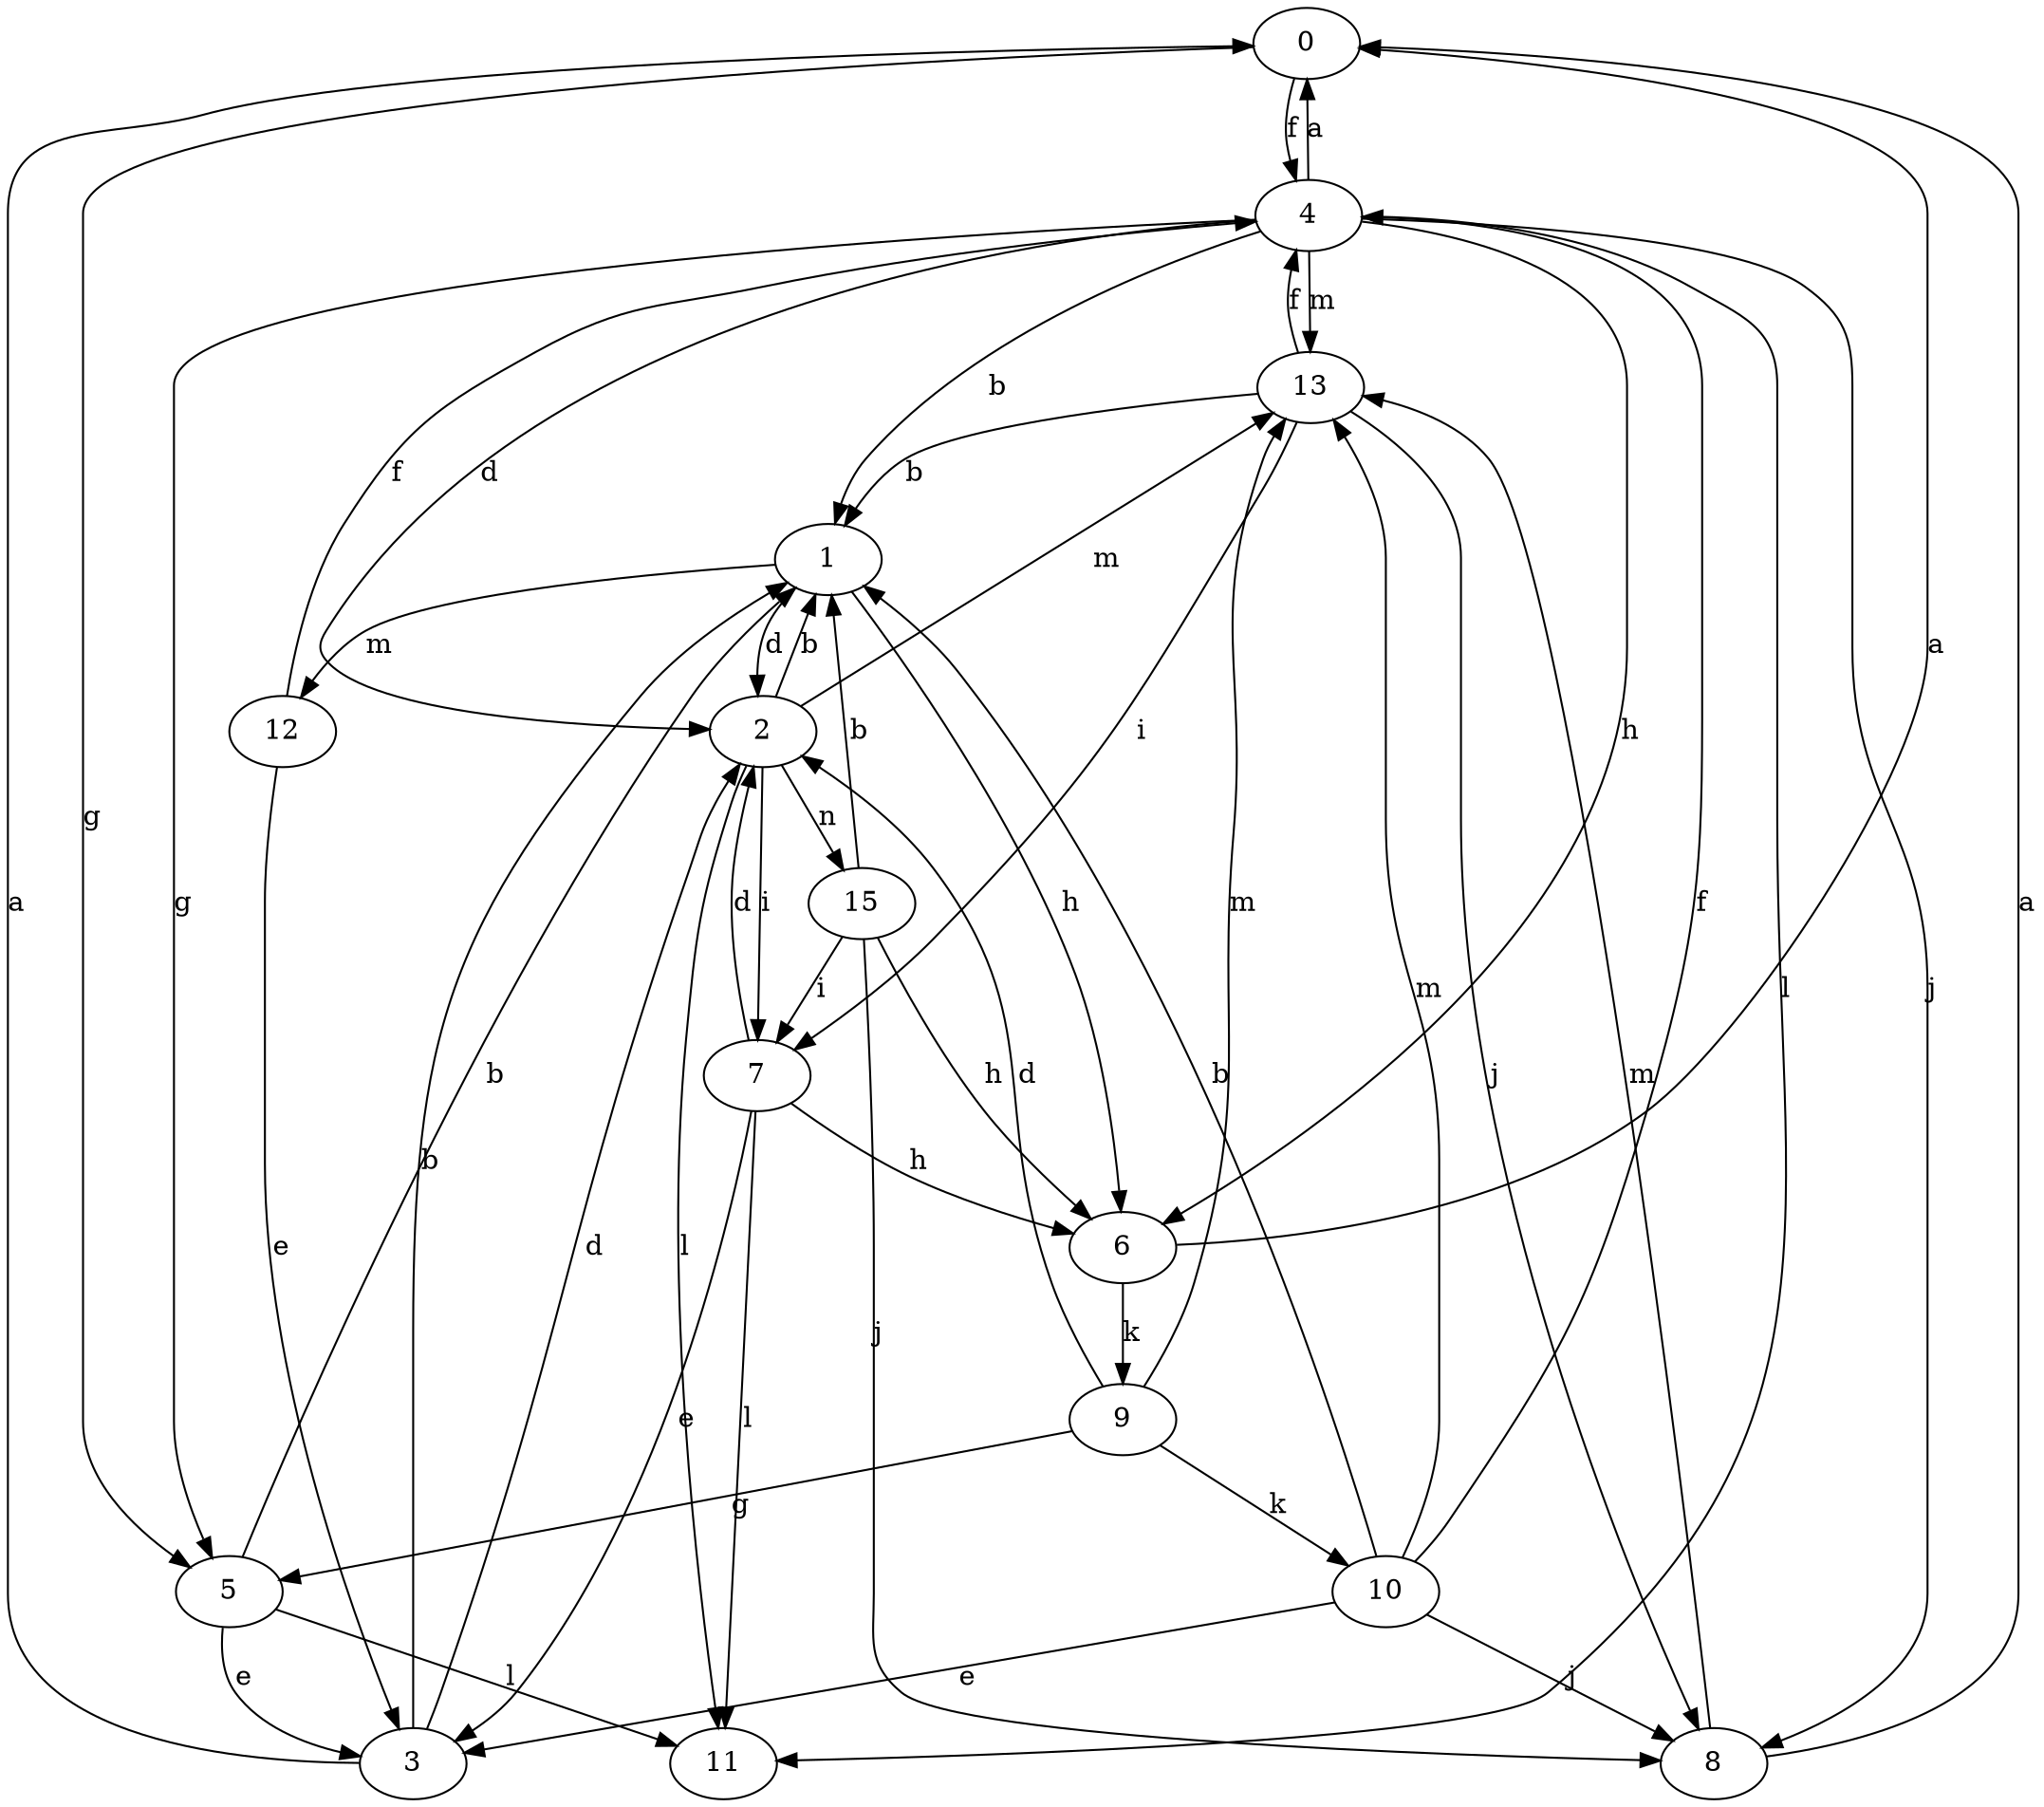 strict digraph  {
0;
1;
2;
3;
4;
5;
6;
7;
8;
9;
10;
11;
12;
13;
15;
0 -> 4  [label=f];
0 -> 5  [label=g];
1 -> 2  [label=d];
1 -> 6  [label=h];
1 -> 12  [label=m];
2 -> 1  [label=b];
2 -> 7  [label=i];
2 -> 11  [label=l];
2 -> 13  [label=m];
2 -> 15  [label=n];
3 -> 0  [label=a];
3 -> 1  [label=b];
3 -> 2  [label=d];
4 -> 0  [label=a];
4 -> 1  [label=b];
4 -> 2  [label=d];
4 -> 5  [label=g];
4 -> 6  [label=h];
4 -> 8  [label=j];
4 -> 11  [label=l];
4 -> 13  [label=m];
5 -> 1  [label=b];
5 -> 3  [label=e];
5 -> 11  [label=l];
6 -> 0  [label=a];
6 -> 9  [label=k];
7 -> 2  [label=d];
7 -> 3  [label=e];
7 -> 6  [label=h];
7 -> 11  [label=l];
8 -> 0  [label=a];
8 -> 13  [label=m];
9 -> 2  [label=d];
9 -> 5  [label=g];
9 -> 10  [label=k];
9 -> 13  [label=m];
10 -> 1  [label=b];
10 -> 3  [label=e];
10 -> 4  [label=f];
10 -> 8  [label=j];
10 -> 13  [label=m];
12 -> 3  [label=e];
12 -> 4  [label=f];
13 -> 1  [label=b];
13 -> 4  [label=f];
13 -> 7  [label=i];
13 -> 8  [label=j];
15 -> 1  [label=b];
15 -> 6  [label=h];
15 -> 7  [label=i];
15 -> 8  [label=j];
}
